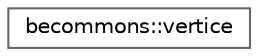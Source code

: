 digraph "Graphical Class Hierarchy"
{
 // LATEX_PDF_SIZE
  bgcolor="transparent";
  edge [fontname=Helvetica,fontsize=10,labelfontname=Helvetica,labelfontsize=10];
  node [fontname=Helvetica,fontsize=10,shape=box,height=0.2,width=0.4];
  rankdir="LR";
  Node0 [id="Node000000",label="becommons::vertice",height=0.2,width=0.4,color="grey40", fillcolor="white", style="filled",URL="$structbecommons_1_1vertice.html",tooltip=" "];
}
